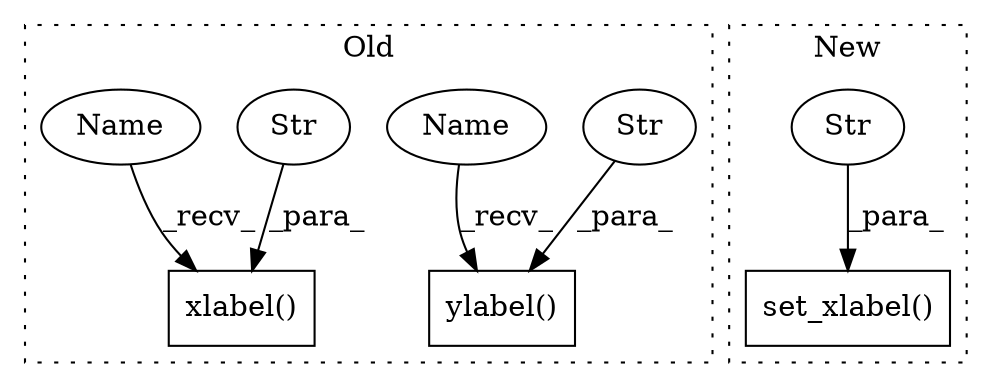 digraph G {
subgraph cluster0 {
1 [label="xlabel()" a="75" s="581,609" l="11,1" shape="box"];
3 [label="ylabel()" a="75" s="615,634" l="11,1" shape="box"];
4 [label="Str" a="66" s="592" l="17" shape="ellipse"];
6 [label="Str" a="66" s="626" l="8" shape="ellipse"];
7 [label="Name" a="87" s="615" l="3" shape="ellipse"];
8 [label="Name" a="87" s="581" l="3" shape="ellipse"];
label = "Old";
style="dotted";
}
subgraph cluster1 {
2 [label="set_xlabel()" a="75" s="1005,1036" l="14,1" shape="box"];
5 [label="Str" a="66" s="1019" l="17" shape="ellipse"];
label = "New";
style="dotted";
}
4 -> 1 [label="_para_"];
5 -> 2 [label="_para_"];
6 -> 3 [label="_para_"];
7 -> 3 [label="_recv_"];
8 -> 1 [label="_recv_"];
}